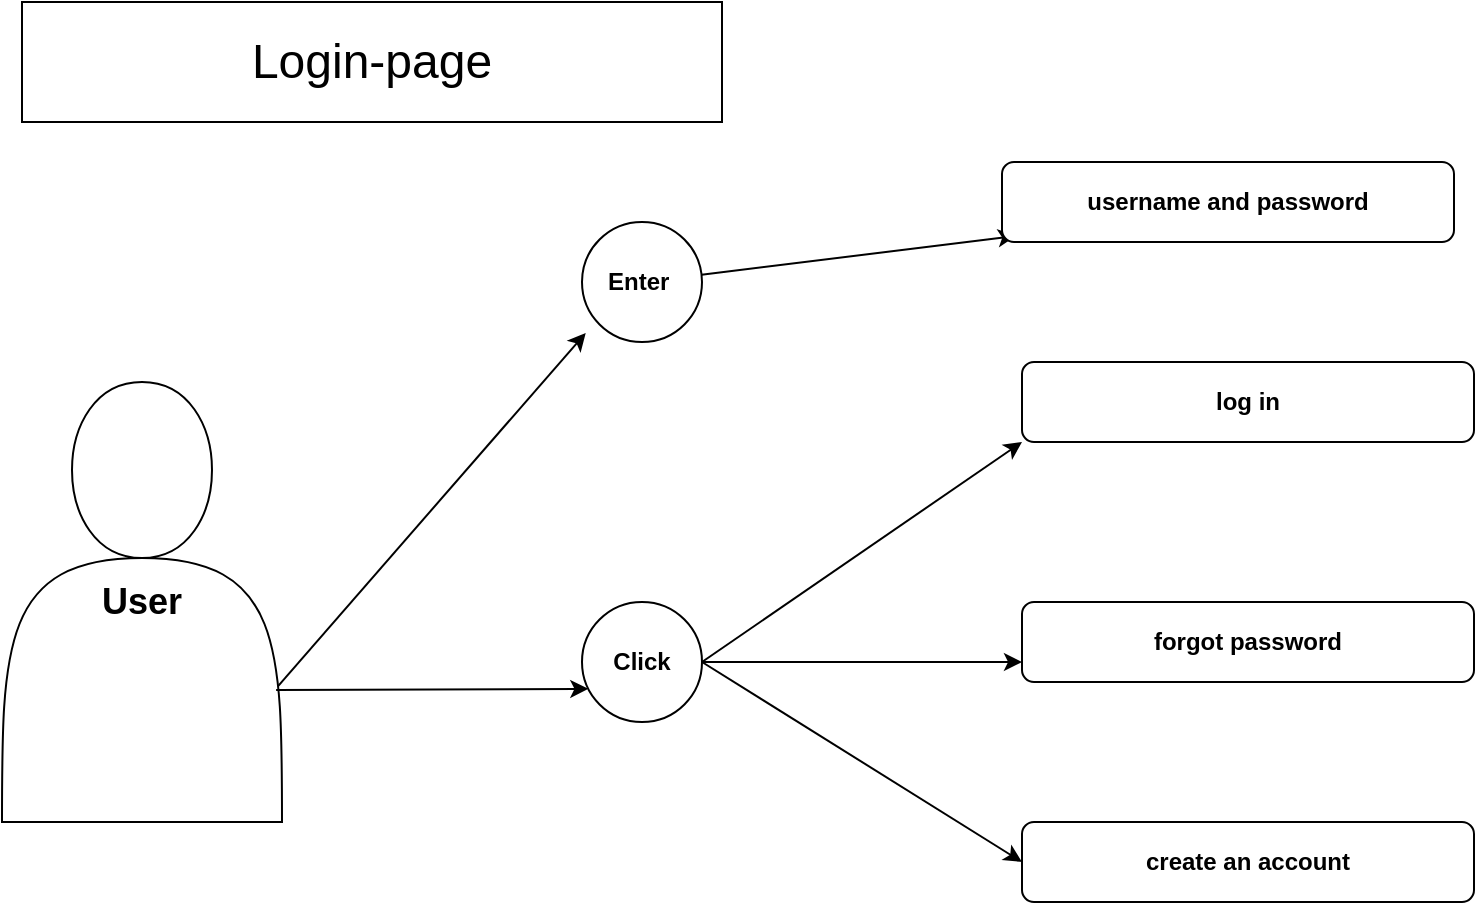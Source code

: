<mxfile>
    <diagram id="gGxwx3FW1fv4l_31k4MB" name="Page-1">
        <mxGraphModel dx="1409" dy="558" grid="1" gridSize="10" guides="1" tooltips="1" connect="1" arrows="1" fold="1" page="1" pageScale="1" pageWidth="827" pageHeight="1169" math="0" shadow="0">
            <root>
                <mxCell id="0"/>
                <mxCell id="1" parent="0"/>
                <mxCell id="3" value="&lt;font style=&quot;font-size: 18px;&quot;&gt;&lt;b&gt;User&lt;/b&gt;&lt;/font&gt;" style="shape=actor;whiteSpace=wrap;html=1;" vertex="1" parent="1">
                    <mxGeometry x="10" y="240" width="140" height="220" as="geometry"/>
                </mxCell>
                <mxCell id="4" value="&lt;font style=&quot;font-size: 24px;&quot;&gt;Login-page&lt;/font&gt;" style="rounded=0;whiteSpace=wrap;html=1;" vertex="1" parent="1">
                    <mxGeometry x="20" y="50" width="350" height="60" as="geometry"/>
                </mxCell>
                <mxCell id="5" value="" style="endArrow=classic;html=1;entryX=0.031;entryY=0.925;entryDx=0;entryDy=0;entryPerimeter=0;" edge="1" parent="1" source="20" target="10">
                    <mxGeometry width="50" height="50" relative="1" as="geometry">
                        <mxPoint x="170" y="320" as="sourcePoint"/>
                        <mxPoint x="280" y="200" as="targetPoint"/>
                    </mxGeometry>
                </mxCell>
                <mxCell id="6" value="" style="endArrow=classic;html=1;entryX=0;entryY=1;entryDx=0;entryDy=0;exitX=1;exitY=0.5;exitDx=0;exitDy=0;" edge="1" parent="1" source="16" target="11">
                    <mxGeometry width="50" height="50" relative="1" as="geometry">
                        <mxPoint x="170" y="320" as="sourcePoint"/>
                        <mxPoint x="320" y="280" as="targetPoint"/>
                    </mxGeometry>
                </mxCell>
                <mxCell id="7" value="" style="endArrow=classic;html=1;entryX=0;entryY=0.75;entryDx=0;entryDy=0;" edge="1" parent="1" source="16" target="12">
                    <mxGeometry width="50" height="50" relative="1" as="geometry">
                        <mxPoint x="170" y="320" as="sourcePoint"/>
                        <mxPoint x="320" y="360" as="targetPoint"/>
                    </mxGeometry>
                </mxCell>
                <mxCell id="8" value="" style="endArrow=classic;html=1;entryX=0;entryY=0.5;entryDx=0;entryDy=0;exitX=1;exitY=0.5;exitDx=0;exitDy=0;" edge="1" parent="1" source="16" target="13">
                    <mxGeometry width="50" height="50" relative="1" as="geometry">
                        <mxPoint x="170" y="320" as="sourcePoint"/>
                        <mxPoint x="270" y="430" as="targetPoint"/>
                    </mxGeometry>
                </mxCell>
                <mxCell id="10" value="username and password" style="rounded=1;whiteSpace=wrap;html=1;fontStyle=1" vertex="1" parent="1">
                    <mxGeometry x="510" y="130" width="226" height="40" as="geometry"/>
                </mxCell>
                <mxCell id="11" value="log in" style="rounded=1;whiteSpace=wrap;html=1;fontStyle=1" vertex="1" parent="1">
                    <mxGeometry x="520" y="230" width="226" height="40" as="geometry"/>
                </mxCell>
                <mxCell id="12" value="forgot password" style="rounded=1;whiteSpace=wrap;html=1;fontStyle=1" vertex="1" parent="1">
                    <mxGeometry x="520" y="350" width="226" height="40" as="geometry"/>
                </mxCell>
                <mxCell id="13" value="create an account" style="rounded=1;whiteSpace=wrap;html=1;fontStyle=1" vertex="1" parent="1">
                    <mxGeometry x="520" y="460" width="226" height="40" as="geometry"/>
                </mxCell>
                <mxCell id="17" value="" style="endArrow=classic;html=1;entryX=0;entryY=0.75;entryDx=0;entryDy=0;exitX=0.979;exitY=0.7;exitDx=0;exitDy=0;exitPerimeter=0;" edge="1" parent="1" source="3" target="16">
                    <mxGeometry width="50" height="50" relative="1" as="geometry">
                        <mxPoint x="170" y="320" as="sourcePoint"/>
                        <mxPoint x="400" y="350" as="targetPoint"/>
                    </mxGeometry>
                </mxCell>
                <mxCell id="16" value="&lt;span style=&quot;color: rgb(0, 0, 0); font-weight: 700;&quot;&gt;Click&lt;/span&gt;" style="ellipse;whiteSpace=wrap;html=1;aspect=fixed;" vertex="1" parent="1">
                    <mxGeometry x="300" y="350" width="60" height="60" as="geometry"/>
                </mxCell>
                <mxCell id="21" value="" style="endArrow=classic;html=1;entryX=0.031;entryY=0.925;entryDx=0;entryDy=0;entryPerimeter=0;exitX=0.986;exitY=0.691;exitDx=0;exitDy=0;exitPerimeter=0;" edge="1" parent="1" source="3" target="20">
                    <mxGeometry width="50" height="50" relative="1" as="geometry">
                        <mxPoint x="170" y="320" as="sourcePoint"/>
                        <mxPoint x="327" y="157" as="targetPoint"/>
                    </mxGeometry>
                </mxCell>
                <mxCell id="20" value="&lt;span style=&quot;color: rgb(0, 0, 0); font-weight: 700;&quot;&gt;Enter&amp;nbsp;&lt;/span&gt;" style="ellipse;whiteSpace=wrap;html=1;aspect=fixed;" vertex="1" parent="1">
                    <mxGeometry x="300" y="160" width="60" height="60" as="geometry"/>
                </mxCell>
            </root>
        </mxGraphModel>
    </diagram>
</mxfile>